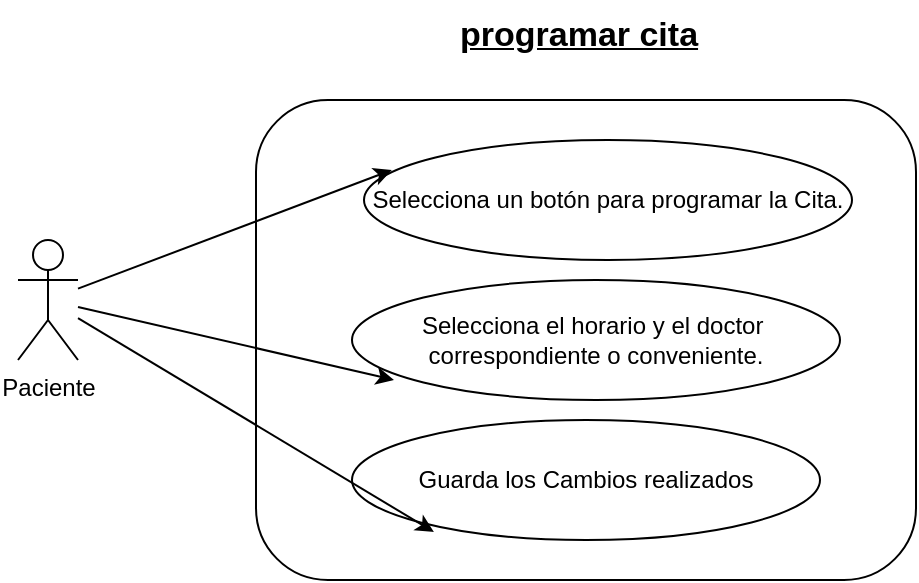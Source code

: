 <mxfile version="23.1.5" type="github">
  <diagram name="Página-1" id="vwJ6NRCZoUq8rrnb4KK4">
    <mxGraphModel dx="1120" dy="434" grid="1" gridSize="10" guides="1" tooltips="1" connect="1" arrows="1" fold="1" page="1" pageScale="1" pageWidth="827" pageHeight="1169" math="0" shadow="0">
      <root>
        <mxCell id="0" />
        <mxCell id="1" parent="0" />
        <mxCell id="NCTKW4gI2dH3mGwS5h2t-1" value="&lt;font style=&quot;vertical-align: inherit;&quot;&gt;&lt;font style=&quot;vertical-align: inherit;&quot;&gt;Paciente&lt;/font&gt;&lt;/font&gt;" style="shape=umlActor;verticalLabelPosition=bottom;verticalAlign=top;html=1;outlineConnect=0;" vertex="1" parent="1">
          <mxGeometry x="230" y="160" width="30" height="60" as="geometry" />
        </mxCell>
        <mxCell id="NCTKW4gI2dH3mGwS5h2t-2" value="" style="rounded=1;whiteSpace=wrap;html=1;" vertex="1" parent="1">
          <mxGeometry x="349" y="90" width="330" height="240" as="geometry" />
        </mxCell>
        <mxCell id="NCTKW4gI2dH3mGwS5h2t-5" value="&lt;p class=&quot;MsoNormal&quot;&gt;&lt;font style=&quot;vertical-align: inherit;&quot;&gt;&lt;font style=&quot;vertical-align: inherit;&quot;&gt;&lt;font style=&quot;vertical-align: inherit;&quot;&gt;&lt;font style=&quot;vertical-align: inherit;&quot;&gt;Selecciona un botón para programar la Cita.&lt;/font&gt;&lt;/font&gt;&lt;/font&gt;&lt;/font&gt;&lt;/p&gt;" style="ellipse;whiteSpace=wrap;html=1;" vertex="1" parent="1">
          <mxGeometry x="403" y="110" width="244" height="60" as="geometry" />
        </mxCell>
        <mxCell id="NCTKW4gI2dH3mGwS5h2t-11" value="&lt;font style=&quot;vertical-align: inherit;&quot;&gt;&lt;font style=&quot;vertical-align: inherit;&quot;&gt;Selecciona el horario y el doctor&amp;nbsp; correspondiente o conveniente.&lt;/font&gt;&lt;/font&gt;" style="ellipse;whiteSpace=wrap;html=1;" vertex="1" parent="1">
          <mxGeometry x="397" y="180" width="244" height="60" as="geometry" />
        </mxCell>
        <mxCell id="NCTKW4gI2dH3mGwS5h2t-12" value="&lt;font style=&quot;vertical-align: inherit;&quot;&gt;&lt;font style=&quot;vertical-align: inherit;&quot;&gt;Guarda los Cambios realizados&lt;/font&gt;&lt;/font&gt;" style="ellipse;whiteSpace=wrap;html=1;" vertex="1" parent="1">
          <mxGeometry x="397" y="250" width="234" height="60" as="geometry" />
        </mxCell>
        <mxCell id="NCTKW4gI2dH3mGwS5h2t-17" style="edgeStyle=none;rounded=0;orthogonalLoop=1;jettySize=auto;html=1;entryX=0.057;entryY=0.25;entryDx=0;entryDy=0;entryPerimeter=0;" edge="1" parent="1" source="NCTKW4gI2dH3mGwS5h2t-1" target="NCTKW4gI2dH3mGwS5h2t-5">
          <mxGeometry relative="1" as="geometry" />
        </mxCell>
        <mxCell id="NCTKW4gI2dH3mGwS5h2t-20" style="edgeStyle=none;rounded=0;orthogonalLoop=1;jettySize=auto;html=1;entryX=0.175;entryY=0.933;entryDx=0;entryDy=0;entryPerimeter=0;" edge="1" parent="1" source="NCTKW4gI2dH3mGwS5h2t-1" target="NCTKW4gI2dH3mGwS5h2t-12">
          <mxGeometry relative="1" as="geometry" />
        </mxCell>
        <mxCell id="NCTKW4gI2dH3mGwS5h2t-21" style="edgeStyle=none;rounded=0;orthogonalLoop=1;jettySize=auto;html=1;entryX=0.086;entryY=0.833;entryDx=0;entryDy=0;entryPerimeter=0;" edge="1" parent="1" source="NCTKW4gI2dH3mGwS5h2t-1" target="NCTKW4gI2dH3mGwS5h2t-11">
          <mxGeometry relative="1" as="geometry" />
        </mxCell>
        <mxCell id="NCTKW4gI2dH3mGwS5h2t-22" value="&lt;font style=&quot;vertical-align: inherit;&quot;&gt;&lt;font style=&quot;vertical-align: inherit;&quot;&gt;&lt;b&gt;&lt;font style=&quot;font-size: 17px;&quot;&gt;&lt;u&gt;&lt;font style=&quot;vertical-align: inherit;&quot;&gt;&lt;font style=&quot;vertical-align: inherit;&quot;&gt;programar cita&lt;/font&gt;&lt;/font&gt;&lt;br&gt;&lt;/u&gt;&lt;/font&gt;&lt;/b&gt;&lt;br&gt;&lt;/font&gt;&lt;/font&gt;" style="text;html=1;align=center;verticalAlign=middle;resizable=0;points=[];autosize=1;strokeColor=none;fillColor=none;" vertex="1" parent="1">
          <mxGeometry x="440" y="40" width="140" height="50" as="geometry" />
        </mxCell>
      </root>
    </mxGraphModel>
  </diagram>
</mxfile>
